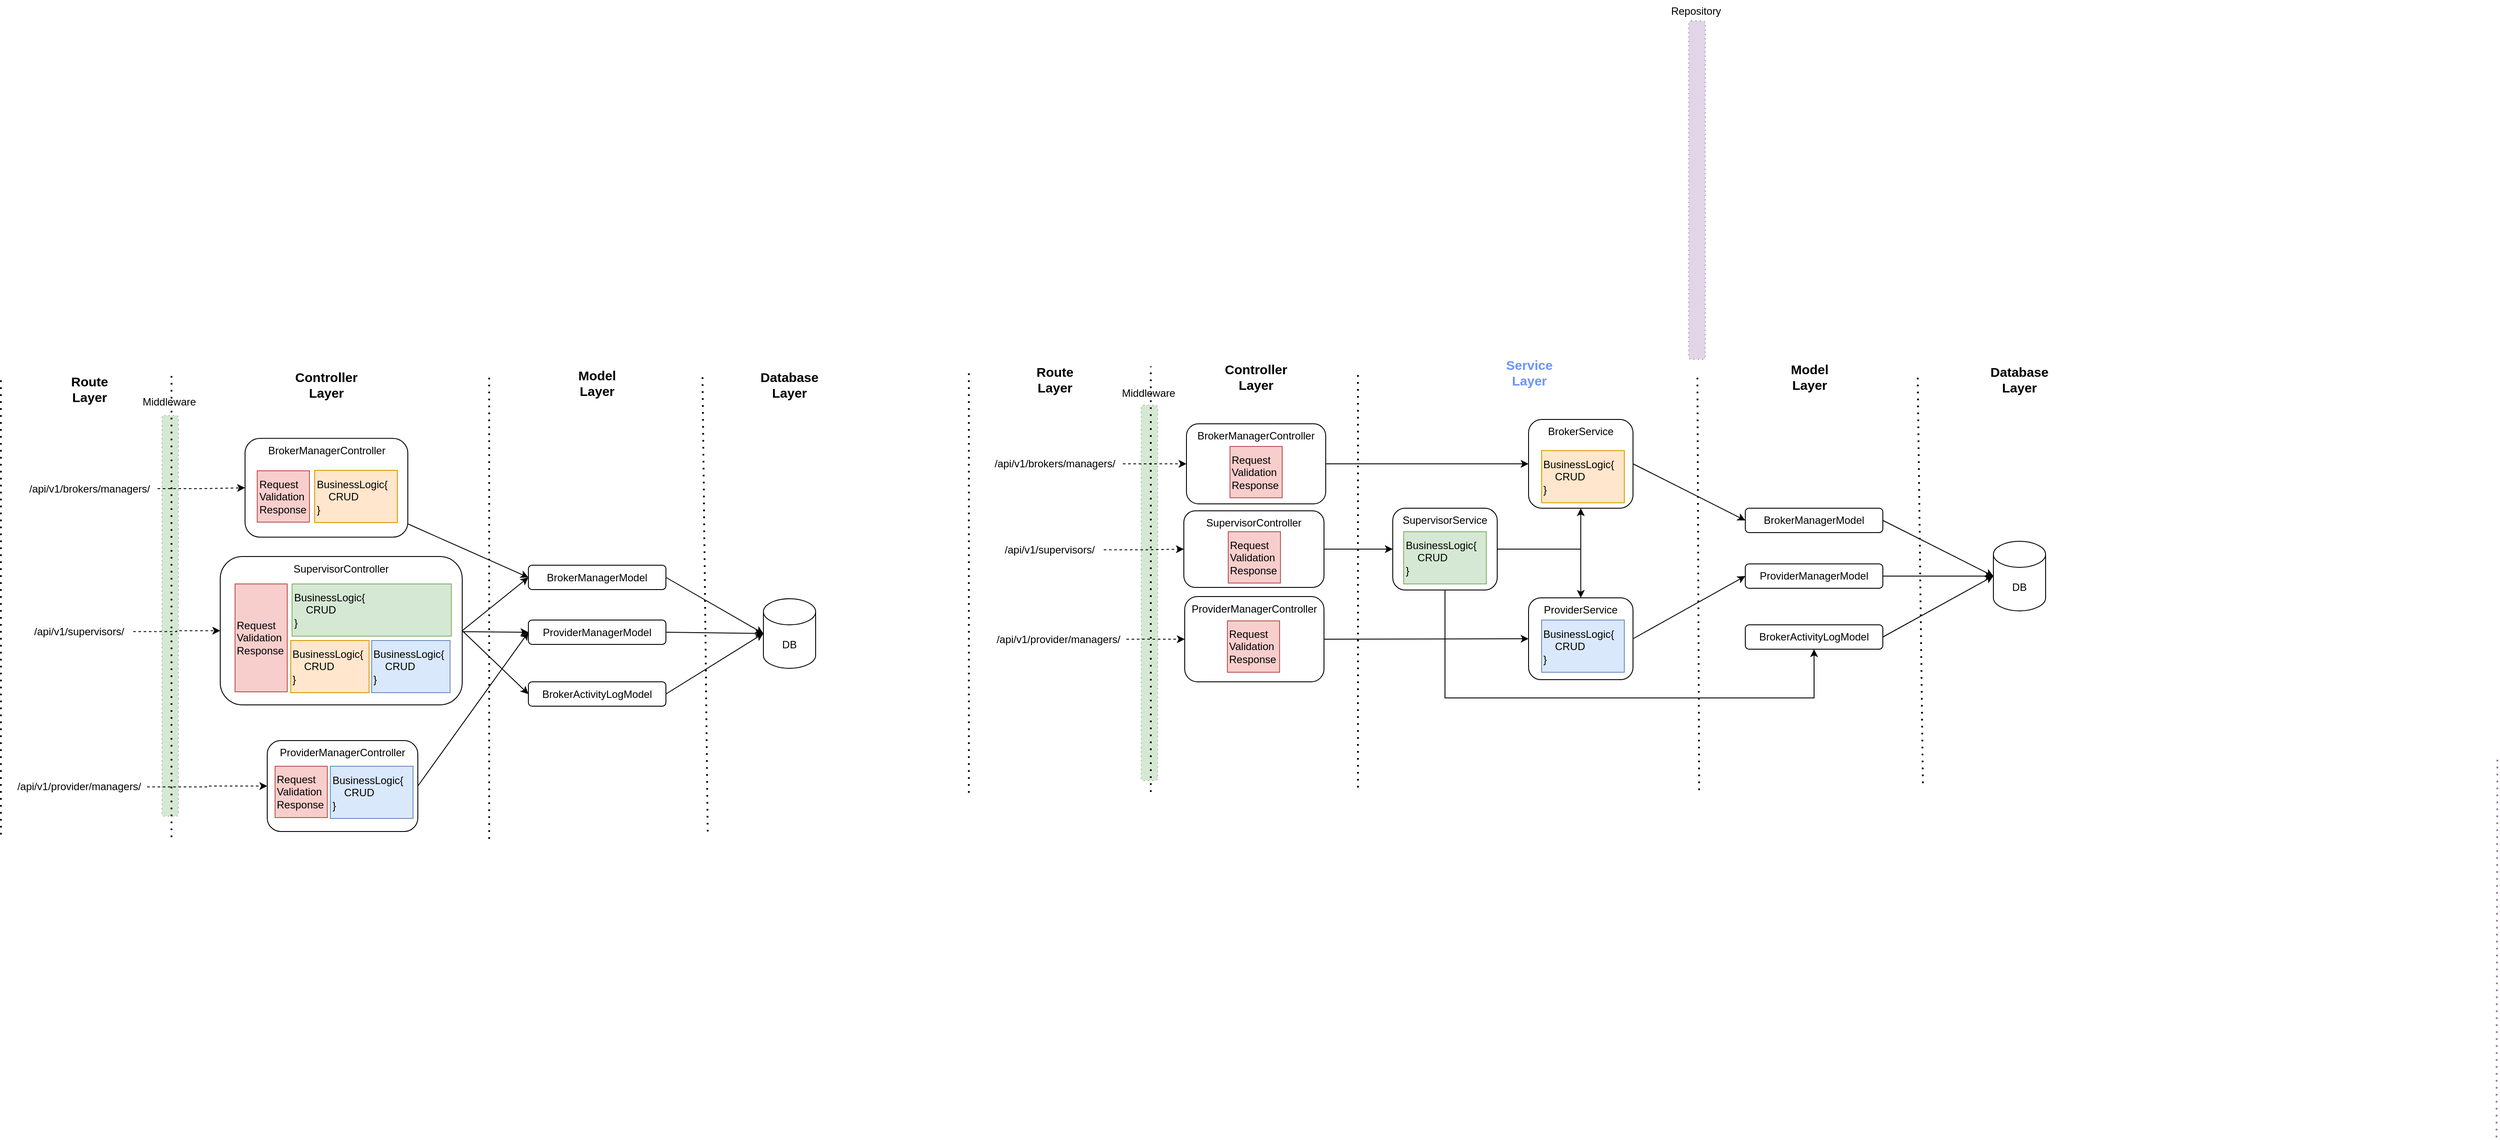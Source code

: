 <mxfile version="26.0.11">
  <diagram name="페이지-1" id="Y2dLASEYGfxgdQD2mr--">
    <mxGraphModel dx="3034" dy="2195" grid="0" gridSize="10" guides="1" tooltips="1" connect="1" arrows="1" fold="1" page="1" pageScale="1" pageWidth="1600" pageHeight="1400" background="none" math="0" shadow="0">
      <root>
        <mxCell id="0" />
        <mxCell id="1" parent="0" />
        <mxCell id="NHUCo9_RereNcycSFT4u-72" value="" style="group" vertex="1" connectable="0" parent="1">
          <mxGeometry x="253" y="111" width="77" height="458" as="geometry" />
        </mxCell>
        <mxCell id="NHUCo9_RereNcycSFT4u-73" value="" style="rounded=1;whiteSpace=wrap;html=1;fillColor=#d5e8d4;strokeColor=#82b366;labelBackgroundColor=none;dashed=1;dashPattern=1 4;" vertex="1" parent="NHUCo9_RereNcycSFT4u-72">
          <mxGeometry x="30" y="26.615" width="19" height="431.385" as="geometry" />
        </mxCell>
        <mxCell id="NHUCo9_RereNcycSFT4u-74" value="Middleware" style="text;html=1;align=center;verticalAlign=middle;resizable=0;points=[];autosize=1;strokeColor=none;fillColor=none;" vertex="1" parent="NHUCo9_RereNcycSFT4u-72">
          <mxGeometry x="-2" width="79" height="26" as="geometry" />
        </mxCell>
        <mxCell id="NHUCo9_RereNcycSFT4u-7" value="DB" style="shape=cylinder3;whiteSpace=wrap;html=1;boundedLbl=1;backgroundOutline=1;size=15;" vertex="1" parent="1">
          <mxGeometry x="1262" y="294" width="60" height="80" as="geometry" />
        </mxCell>
        <mxCell id="NHUCo9_RereNcycSFT4u-34" style="rounded=0;orthogonalLoop=1;jettySize=auto;html=1;edgeStyle=orthogonalEdgeStyle;entryX=0.5;entryY=1;entryDx=0;entryDy=0;" edge="1" parent="1" source="NHUCo9_RereNcycSFT4u-8" target="NHUCo9_RereNcycSFT4u-32">
          <mxGeometry relative="1" as="geometry" />
        </mxCell>
        <mxCell id="NHUCo9_RereNcycSFT4u-35" style="rounded=0;orthogonalLoop=1;jettySize=auto;html=1;edgeStyle=orthogonalEdgeStyle;entryX=0.5;entryY=0;entryDx=0;entryDy=0;" edge="1" parent="1" source="NHUCo9_RereNcycSFT4u-8" target="NHUCo9_RereNcycSFT4u-33">
          <mxGeometry relative="1" as="geometry" />
        </mxCell>
        <mxCell id="NHUCo9_RereNcycSFT4u-40" style="edgeStyle=orthogonalEdgeStyle;rounded=0;orthogonalLoop=1;jettySize=auto;html=1;entryX=0.5;entryY=1;entryDx=0;entryDy=0;" edge="1" parent="1" source="NHUCo9_RereNcycSFT4u-8" target="NHUCo9_RereNcycSFT4u-24">
          <mxGeometry relative="1" as="geometry">
            <Array as="points">
              <mxPoint x="632" y="474" />
              <mxPoint x="1056" y="474" />
            </Array>
          </mxGeometry>
        </mxCell>
        <mxCell id="NHUCo9_RereNcycSFT4u-8" value="SupervisorService" style="rounded=1;whiteSpace=wrap;html=1;verticalAlign=top;" vertex="1" parent="1">
          <mxGeometry x="572" y="256" width="120" height="94" as="geometry" />
        </mxCell>
        <mxCell id="NHUCo9_RereNcycSFT4u-11" value="" style="endArrow=none;dashed=1;html=1;dashPattern=1 3;strokeWidth=2;rounded=0;" edge="1" parent="1">
          <mxGeometry width="50" height="50" relative="1" as="geometry">
            <mxPoint x="85" y="583" as="sourcePoint" />
            <mxPoint x="85" y="98" as="targetPoint" />
          </mxGeometry>
        </mxCell>
        <mxCell id="NHUCo9_RereNcycSFT4u-14" value="" style="endArrow=none;dashed=1;html=1;dashPattern=1 3;strokeWidth=2;rounded=0;" edge="1" parent="1">
          <mxGeometry width="50" height="50" relative="1" as="geometry">
            <mxPoint x="532" y="577" as="sourcePoint" />
            <mxPoint x="532" y="97" as="targetPoint" />
          </mxGeometry>
        </mxCell>
        <mxCell id="NHUCo9_RereNcycSFT4u-17" value="" style="endArrow=none;dashed=1;html=1;dashPattern=1 3;strokeWidth=2;rounded=0;fillColor=#e1d5e7;strokeColor=#9673a6;" edge="1" parent="1">
          <mxGeometry width="50" height="50" relative="1" as="geometry">
            <mxPoint x="1840" y="979" as="sourcePoint" />
            <mxPoint x="1841" y="539" as="targetPoint" />
          </mxGeometry>
        </mxCell>
        <mxCell id="NHUCo9_RereNcycSFT4u-43" style="rounded=0;orthogonalLoop=1;jettySize=auto;html=1;entryX=0;entryY=0.5;entryDx=0;entryDy=0;entryPerimeter=0;exitX=1;exitY=0.5;exitDx=0;exitDy=0;" edge="1" parent="1" source="NHUCo9_RereNcycSFT4u-22" target="NHUCo9_RereNcycSFT4u-7">
          <mxGeometry relative="1" as="geometry" />
        </mxCell>
        <mxCell id="NHUCo9_RereNcycSFT4u-22" value="BrokerManagerModel" style="rounded=1;whiteSpace=wrap;html=1;" vertex="1" parent="1">
          <mxGeometry x="977" y="256" width="158" height="28" as="geometry" />
        </mxCell>
        <mxCell id="NHUCo9_RereNcycSFT4u-23" value="ProviderManagerModel" style="rounded=1;whiteSpace=wrap;html=1;" vertex="1" parent="1">
          <mxGeometry x="977" y="320" width="158" height="28" as="geometry" />
        </mxCell>
        <mxCell id="NHUCo9_RereNcycSFT4u-24" value="BrokerActivityLogModel" style="rounded=1;whiteSpace=wrap;html=1;" vertex="1" parent="1">
          <mxGeometry x="977" y="390" width="158" height="28" as="geometry" />
        </mxCell>
        <mxCell id="NHUCo9_RereNcycSFT4u-27" value="" style="endArrow=none;dashed=1;html=1;dashPattern=1 3;strokeWidth=2;rounded=0;" edge="1" parent="1">
          <mxGeometry width="50" height="50" relative="1" as="geometry">
            <mxPoint x="1181" y="572" as="sourcePoint" />
            <mxPoint x="1175" y="101" as="targetPoint" />
          </mxGeometry>
        </mxCell>
        <mxCell id="NHUCo9_RereNcycSFT4u-28" style="edgeStyle=orthogonalEdgeStyle;rounded=0;orthogonalLoop=1;jettySize=auto;html=1;exitX=0.5;exitY=1;exitDx=0;exitDy=0;" edge="1" parent="1">
          <mxGeometry relative="1" as="geometry">
            <mxPoint x="1048" y="161" as="sourcePoint" />
            <mxPoint x="1048" y="161" as="targetPoint" />
          </mxGeometry>
        </mxCell>
        <mxCell id="NHUCo9_RereNcycSFT4u-36" style="rounded=0;orthogonalLoop=1;jettySize=auto;html=1;entryX=0;entryY=0.5;entryDx=0;entryDy=0;exitX=1;exitY=0.5;exitDx=0;exitDy=0;" edge="1" parent="1" source="NHUCo9_RereNcycSFT4u-32" target="NHUCo9_RereNcycSFT4u-22">
          <mxGeometry relative="1" as="geometry" />
        </mxCell>
        <mxCell id="NHUCo9_RereNcycSFT4u-32" value="BrokerService&lt;span style=&quot;color: rgba(0, 0, 0, 0); font-family: monospace; font-size: 0px; text-align: start; text-wrap-mode: nowrap;&quot;&gt;%3CmxGraphModel%3E%3Croot%3E%3CmxCell%20id%3D%220%22%2F%3E%3CmxCell%20id%3D%221%22%20parent%3D%220%22%2F%3E%3CmxCell%20id%3D%222%22%20value%3D%22SupervisorService%22%20style%3D%22rounded%3D1%3BwhiteSpace%3Dwrap%3Bhtml%3D1%3B%22%20vertex%3D%221%22%20parent%3D%221%22%3E%3CmxGeometry%20x%3D%22569%22%20y%3D%22289%22%20width%3D%22120%22%20height%3D%2260%22%20as%3D%22geometry%22%2F%3E%3C%2FmxCell%3E%3C%2Froot%3E%3C%2FmxGraphModel%3E&lt;/span&gt;" style="rounded=1;whiteSpace=wrap;html=1;verticalAlign=top;" vertex="1" parent="1">
          <mxGeometry x="728" y="154" width="120" height="102" as="geometry" />
        </mxCell>
        <mxCell id="NHUCo9_RereNcycSFT4u-37" style="rounded=0;orthogonalLoop=1;jettySize=auto;html=1;entryX=0;entryY=0.5;entryDx=0;entryDy=0;exitX=1;exitY=0.5;exitDx=0;exitDy=0;" edge="1" parent="1" source="NHUCo9_RereNcycSFT4u-33" target="NHUCo9_RereNcycSFT4u-23">
          <mxGeometry relative="1" as="geometry" />
        </mxCell>
        <mxCell id="NHUCo9_RereNcycSFT4u-33" value="ProviderService" style="rounded=1;whiteSpace=wrap;html=1;verticalAlign=top;" vertex="1" parent="1">
          <mxGeometry x="728" y="359" width="120" height="94" as="geometry" />
        </mxCell>
        <mxCell id="NHUCo9_RereNcycSFT4u-41" style="rounded=0;orthogonalLoop=1;jettySize=auto;html=1;entryX=0;entryY=0.5;entryDx=0;entryDy=0;entryPerimeter=0;exitX=1;exitY=0.5;exitDx=0;exitDy=0;" edge="1" parent="1" source="NHUCo9_RereNcycSFT4u-24" target="NHUCo9_RereNcycSFT4u-7">
          <mxGeometry relative="1" as="geometry" />
        </mxCell>
        <mxCell id="NHUCo9_RereNcycSFT4u-42" style="edgeStyle=orthogonalEdgeStyle;rounded=0;orthogonalLoop=1;jettySize=auto;html=1;entryX=0;entryY=0.5;entryDx=0;entryDy=0;entryPerimeter=0;curved=1;" edge="1" parent="1" source="NHUCo9_RereNcycSFT4u-23" target="NHUCo9_RereNcycSFT4u-7">
          <mxGeometry relative="1" as="geometry" />
        </mxCell>
        <mxCell id="NHUCo9_RereNcycSFT4u-49" style="edgeStyle=orthogonalEdgeStyle;rounded=0;orthogonalLoop=1;jettySize=auto;html=1;curved=1;" edge="1" parent="1" source="NHUCo9_RereNcycSFT4u-46" target="NHUCo9_RereNcycSFT4u-8">
          <mxGeometry relative="1" as="geometry" />
        </mxCell>
        <mxCell id="NHUCo9_RereNcycSFT4u-46" value="SupervisorController" style="rounded=1;whiteSpace=wrap;html=1;verticalAlign=top;" vertex="1" parent="1">
          <mxGeometry x="332" y="259" width="161" height="88" as="geometry" />
        </mxCell>
        <mxCell id="NHUCo9_RereNcycSFT4u-50" style="rounded=0;orthogonalLoop=1;jettySize=auto;html=1;entryX=0;entryY=0.5;entryDx=0;entryDy=0;edgeStyle=orthogonalEdgeStyle;curved=1;" edge="1" parent="1" source="NHUCo9_RereNcycSFT4u-47" target="NHUCo9_RereNcycSFT4u-32">
          <mxGeometry relative="1" as="geometry" />
        </mxCell>
        <mxCell id="NHUCo9_RereNcycSFT4u-47" value="BrokerManagerController" style="rounded=1;whiteSpace=wrap;html=1;verticalAlign=top;" vertex="1" parent="1">
          <mxGeometry x="335" y="159" width="160" height="92" as="geometry" />
        </mxCell>
        <mxCell id="NHUCo9_RereNcycSFT4u-51" style="rounded=0;orthogonalLoop=1;jettySize=auto;html=1;entryX=0;entryY=0.5;entryDx=0;entryDy=0;edgeStyle=orthogonalEdgeStyle;curved=1;" edge="1" parent="1" source="NHUCo9_RereNcycSFT4u-48" target="NHUCo9_RereNcycSFT4u-33">
          <mxGeometry relative="1" as="geometry" />
        </mxCell>
        <mxCell id="NHUCo9_RereNcycSFT4u-48" value="ProviderManagerController" style="rounded=1;whiteSpace=wrap;html=1;verticalAlign=top;" vertex="1" parent="1">
          <mxGeometry x="333" y="357.5" width="160" height="98" as="geometry" />
        </mxCell>
        <mxCell id="NHUCo9_RereNcycSFT4u-62" style="edgeStyle=orthogonalEdgeStyle;rounded=0;orthogonalLoop=1;jettySize=auto;html=1;entryX=0;entryY=0.5;entryDx=0;entryDy=0;dashed=1;" edge="1" parent="1" source="NHUCo9_RereNcycSFT4u-57" target="NHUCo9_RereNcycSFT4u-48">
          <mxGeometry relative="1" as="geometry" />
        </mxCell>
        <mxCell id="NHUCo9_RereNcycSFT4u-57" value="/api/v1/provider/managers/" style="text;html=1;align=center;verticalAlign=middle;whiteSpace=wrap;rounded=0;" vertex="1" parent="1">
          <mxGeometry x="110" y="392" width="156" height="29" as="geometry" />
        </mxCell>
        <mxCell id="NHUCo9_RereNcycSFT4u-60" style="edgeStyle=orthogonalEdgeStyle;rounded=0;orthogonalLoop=1;jettySize=auto;html=1;dashed=1;" edge="1" parent="1" source="NHUCo9_RereNcycSFT4u-58" target="NHUCo9_RereNcycSFT4u-47">
          <mxGeometry relative="1" as="geometry" />
        </mxCell>
        <mxCell id="NHUCo9_RereNcycSFT4u-58" value="/api/v1/brokers/managers/" style="text;html=1;align=center;verticalAlign=middle;whiteSpace=wrap;rounded=0;" vertex="1" parent="1">
          <mxGeometry x="106" y="190.5" width="156" height="29" as="geometry" />
        </mxCell>
        <mxCell id="NHUCo9_RereNcycSFT4u-61" style="edgeStyle=orthogonalEdgeStyle;rounded=0;orthogonalLoop=1;jettySize=auto;html=1;entryX=0;entryY=0.5;entryDx=0;entryDy=0;dashed=1;" edge="1" parent="1" source="NHUCo9_RereNcycSFT4u-59" target="NHUCo9_RereNcycSFT4u-46">
          <mxGeometry relative="1" as="geometry" />
        </mxCell>
        <mxCell id="NHUCo9_RereNcycSFT4u-59" value="/api/v1/supervisors/" style="text;html=1;align=center;verticalAlign=middle;whiteSpace=wrap;rounded=0;" vertex="1" parent="1">
          <mxGeometry x="116" y="289.25" width="124" height="29" as="geometry" />
        </mxCell>
        <mxCell id="NHUCo9_RereNcycSFT4u-65" value="" style="endArrow=none;dashed=1;html=1;dashPattern=1 3;strokeWidth=2;rounded=0;" edge="1" parent="1">
          <mxGeometry width="50" height="50" relative="1" as="geometry">
            <mxPoint x="924" y="580" as="sourcePoint" />
            <mxPoint x="922" y="102" as="targetPoint" />
          </mxGeometry>
        </mxCell>
        <mxCell id="NHUCo9_RereNcycSFT4u-70" value="" style="group" vertex="1" connectable="0" parent="1">
          <mxGeometry x="882" y="-328" width="75" height="413" as="geometry" />
        </mxCell>
        <mxCell id="NHUCo9_RereNcycSFT4u-53" value="" style="rounded=1;whiteSpace=wrap;html=1;fillColor=#e1d5e7;strokeColor=#9673a6;labelBackgroundColor=none;dashed=1;dashPattern=1 4;" vertex="1" parent="NHUCo9_RereNcycSFT4u-70">
          <mxGeometry x="30" y="24" width="19" height="389" as="geometry" />
        </mxCell>
        <mxCell id="NHUCo9_RereNcycSFT4u-68" value="Repository" style="text;html=1;align=center;verticalAlign=middle;resizable=0;points=[];autosize=1;strokeColor=none;fillColor=none;" vertex="1" parent="NHUCo9_RereNcycSFT4u-70">
          <mxGeometry width="75" height="26" as="geometry" />
        </mxCell>
        <mxCell id="NHUCo9_RereNcycSFT4u-71" value="" style="endArrow=none;dashed=1;html=1;dashPattern=1 3;strokeWidth=2;rounded=0;" edge="1" parent="1">
          <mxGeometry width="50" height="50" relative="1" as="geometry">
            <mxPoint x="294" y="582" as="sourcePoint" />
            <mxPoint x="294" y="93" as="targetPoint" />
          </mxGeometry>
        </mxCell>
        <mxCell id="NHUCo9_RereNcycSFT4u-75" value="" style="group" vertex="1" connectable="0" parent="1">
          <mxGeometry x="-872" y="121" width="77" height="489" as="geometry" />
        </mxCell>
        <mxCell id="NHUCo9_RereNcycSFT4u-76" value="" style="rounded=1;whiteSpace=wrap;html=1;fillColor=#d5e8d4;strokeColor=#82b366;labelBackgroundColor=none;dashed=1;dashPattern=1 4;" vertex="1" parent="NHUCo9_RereNcycSFT4u-75">
          <mxGeometry x="30" y="28.416" width="19" height="460.584" as="geometry" />
        </mxCell>
        <mxCell id="NHUCo9_RereNcycSFT4u-77" value="Middleware" style="text;html=1;align=center;verticalAlign=middle;resizable=0;points=[];autosize=1;strokeColor=none;fillColor=none;" vertex="1" parent="NHUCo9_RereNcycSFT4u-75">
          <mxGeometry x="-2" width="79" height="26" as="geometry" />
        </mxCell>
        <mxCell id="NHUCo9_RereNcycSFT4u-78" value="DB" style="shape=cylinder3;whiteSpace=wrap;html=1;boundedLbl=1;backgroundOutline=1;size=15;" vertex="1" parent="1">
          <mxGeometry x="-151" y="360" width="60" height="80" as="geometry" />
        </mxCell>
        <mxCell id="NHUCo9_RereNcycSFT4u-83" value="" style="endArrow=none;dashed=1;html=1;dashPattern=1 3;strokeWidth=2;rounded=0;" edge="1" parent="1">
          <mxGeometry width="50" height="50" relative="1" as="geometry">
            <mxPoint x="-1027" y="631" as="sourcePoint" />
            <mxPoint x="-1027" y="106" as="targetPoint" />
          </mxGeometry>
        </mxCell>
        <mxCell id="NHUCo9_RereNcycSFT4u-84" value="Route&lt;br&gt;Layer" style="text;html=1;align=center;verticalAlign=middle;whiteSpace=wrap;rounded=0;fontStyle=1;fontSize=15;" vertex="1" parent="1">
          <mxGeometry x="-955" y="104" width="60" height="30" as="geometry" />
        </mxCell>
        <mxCell id="NHUCo9_RereNcycSFT4u-85" value="" style="endArrow=none;dashed=1;html=1;dashPattern=1 3;strokeWidth=2;rounded=0;" edge="1" parent="1">
          <mxGeometry width="50" height="50" relative="1" as="geometry">
            <mxPoint x="-466" y="636" as="sourcePoint" />
            <mxPoint x="-466" y="103" as="targetPoint" />
          </mxGeometry>
        </mxCell>
        <mxCell id="NHUCo9_RereNcycSFT4u-86" value="Controller Layer" style="text;html=1;align=center;verticalAlign=middle;whiteSpace=wrap;rounded=0;fontStyle=1;fontSize=15;" vertex="1" parent="1">
          <mxGeometry x="-686" y="99" width="66" height="30" as="geometry" />
        </mxCell>
        <mxCell id="NHUCo9_RereNcycSFT4u-88" value="Model&lt;div&gt;Layer&lt;/div&gt;" style="text;html=1;align=center;verticalAlign=middle;whiteSpace=wrap;rounded=0;fontStyle=1;fontSize=15;" vertex="1" parent="1">
          <mxGeometry x="-375" y="97" width="66" height="30" as="geometry" />
        </mxCell>
        <mxCell id="NHUCo9_RereNcycSFT4u-89" style="rounded=0;orthogonalLoop=1;jettySize=auto;html=1;entryX=0;entryY=0.5;entryDx=0;entryDy=0;entryPerimeter=0;exitX=1;exitY=0.5;exitDx=0;exitDy=0;" edge="1" parent="1" source="NHUCo9_RereNcycSFT4u-90" target="NHUCo9_RereNcycSFT4u-78">
          <mxGeometry relative="1" as="geometry" />
        </mxCell>
        <mxCell id="NHUCo9_RereNcycSFT4u-90" value="BrokerManagerModel" style="rounded=1;whiteSpace=wrap;html=1;" vertex="1" parent="1">
          <mxGeometry x="-421" y="321.5" width="158" height="28" as="geometry" />
        </mxCell>
        <mxCell id="NHUCo9_RereNcycSFT4u-91" value="ProviderManagerModel" style="rounded=1;whiteSpace=wrap;html=1;" vertex="1" parent="1">
          <mxGeometry x="-421" y="384.5" width="158" height="28" as="geometry" />
        </mxCell>
        <mxCell id="NHUCo9_RereNcycSFT4u-92" value="BrokerActivityLogModel" style="rounded=1;whiteSpace=wrap;html=1;" vertex="1" parent="1">
          <mxGeometry x="-421" y="455.5" width="158" height="28" as="geometry" />
        </mxCell>
        <mxCell id="NHUCo9_RereNcycSFT4u-93" value="" style="endArrow=none;dashed=1;html=1;dashPattern=1 3;strokeWidth=2;rounded=0;" edge="1" parent="1">
          <mxGeometry width="50" height="50" relative="1" as="geometry">
            <mxPoint x="-215" y="627.5" as="sourcePoint" />
            <mxPoint x="-221" y="101.5" as="targetPoint" />
          </mxGeometry>
        </mxCell>
        <mxCell id="NHUCo9_RereNcycSFT4u-94" style="edgeStyle=orthogonalEdgeStyle;rounded=0;orthogonalLoop=1;jettySize=auto;html=1;exitX=0.5;exitY=1;exitDx=0;exitDy=0;" edge="1" parent="1" source="NHUCo9_RereNcycSFT4u-88" target="NHUCo9_RereNcycSFT4u-88">
          <mxGeometry relative="1" as="geometry" />
        </mxCell>
        <mxCell id="NHUCo9_RereNcycSFT4u-95" style="rounded=0;orthogonalLoop=1;jettySize=auto;html=1;entryX=0;entryY=0.5;entryDx=0;entryDy=0;" edge="1" parent="1" source="NHUCo9_RereNcycSFT4u-104" target="NHUCo9_RereNcycSFT4u-90">
          <mxGeometry relative="1" as="geometry">
            <mxPoint x="-580" y="234" as="sourcePoint" />
          </mxGeometry>
        </mxCell>
        <mxCell id="NHUCo9_RereNcycSFT4u-97" style="rounded=0;orthogonalLoop=1;jettySize=auto;html=1;entryX=0;entryY=0.5;entryDx=0;entryDy=0;exitX=1;exitY=0.5;exitDx=0;exitDy=0;" edge="1" parent="1" source="NHUCo9_RereNcycSFT4u-106" target="NHUCo9_RereNcycSFT4u-91">
          <mxGeometry relative="1" as="geometry">
            <mxPoint x="-580" y="383" as="sourcePoint" />
          </mxGeometry>
        </mxCell>
        <mxCell id="NHUCo9_RereNcycSFT4u-99" style="rounded=0;orthogonalLoop=1;jettySize=auto;html=1;entryX=0;entryY=0.5;entryDx=0;entryDy=0;entryPerimeter=0;exitX=1;exitY=0.5;exitDx=0;exitDy=0;" edge="1" parent="1" source="NHUCo9_RereNcycSFT4u-92" target="NHUCo9_RereNcycSFT4u-78">
          <mxGeometry relative="1" as="geometry" />
        </mxCell>
        <mxCell id="NHUCo9_RereNcycSFT4u-100" style="rounded=0;orthogonalLoop=1;jettySize=auto;html=1;entryX=0;entryY=0.5;entryDx=0;entryDy=0;entryPerimeter=0;exitX=1;exitY=0.5;exitDx=0;exitDy=0;" edge="1" parent="1" source="NHUCo9_RereNcycSFT4u-91" target="NHUCo9_RereNcycSFT4u-78">
          <mxGeometry relative="1" as="geometry" />
        </mxCell>
        <mxCell id="NHUCo9_RereNcycSFT4u-117" style="rounded=0;orthogonalLoop=1;jettySize=auto;html=1;entryX=0;entryY=0.5;entryDx=0;entryDy=0;" edge="1" parent="1" source="NHUCo9_RereNcycSFT4u-102" target="NHUCo9_RereNcycSFT4u-91">
          <mxGeometry relative="1" as="geometry" />
        </mxCell>
        <mxCell id="NHUCo9_RereNcycSFT4u-119" style="rounded=0;orthogonalLoop=1;jettySize=auto;html=1;entryX=0;entryY=0.5;entryDx=0;entryDy=0;exitX=1;exitY=0.5;exitDx=0;exitDy=0;" edge="1" parent="1" source="NHUCo9_RereNcycSFT4u-102" target="NHUCo9_RereNcycSFT4u-92">
          <mxGeometry relative="1" as="geometry" />
        </mxCell>
        <mxCell id="NHUCo9_RereNcycSFT4u-120" style="rounded=0;orthogonalLoop=1;jettySize=auto;html=1;entryX=0;entryY=0.5;entryDx=0;entryDy=0;exitX=1;exitY=0.5;exitDx=0;exitDy=0;" edge="1" parent="1" source="NHUCo9_RereNcycSFT4u-102" target="NHUCo9_RereNcycSFT4u-90">
          <mxGeometry relative="1" as="geometry" />
        </mxCell>
        <mxCell id="NHUCo9_RereNcycSFT4u-102" value="SupervisorController" style="rounded=1;whiteSpace=wrap;html=1;verticalAlign=top;" vertex="1" parent="1">
          <mxGeometry x="-775" y="311.5" width="278" height="170.5" as="geometry" />
        </mxCell>
        <mxCell id="NHUCo9_RereNcycSFT4u-104" value="BrokerManagerController" style="rounded=1;whiteSpace=wrap;html=1;verticalAlign=top;" vertex="1" parent="1">
          <mxGeometry x="-746.5" y="175.75" width="187" height="113.5" as="geometry" />
        </mxCell>
        <mxCell id="NHUCo9_RereNcycSFT4u-106" value="&lt;div&gt;&lt;span style=&quot;background-color: transparent; color: light-dark(rgb(0, 0, 0), rgb(255, 255, 255));&quot;&gt;ProviderManagerController&lt;/span&gt;&lt;/div&gt;" style="rounded=1;whiteSpace=wrap;html=1;verticalAlign=top;" vertex="1" parent="1">
          <mxGeometry x="-721" y="523" width="173" height="104.5" as="geometry" />
        </mxCell>
        <mxCell id="NHUCo9_RereNcycSFT4u-107" style="edgeStyle=orthogonalEdgeStyle;rounded=0;orthogonalLoop=1;jettySize=auto;html=1;entryX=0;entryY=0.5;entryDx=0;entryDy=0;dashed=1;" edge="1" parent="1" source="NHUCo9_RereNcycSFT4u-108" target="NHUCo9_RereNcycSFT4u-106">
          <mxGeometry relative="1" as="geometry" />
        </mxCell>
        <mxCell id="NHUCo9_RereNcycSFT4u-108" value="/api/v1/provider/managers/" style="text;html=1;align=center;verticalAlign=middle;whiteSpace=wrap;rounded=0;" vertex="1" parent="1">
          <mxGeometry x="-1015" y="561.75" width="156" height="29" as="geometry" />
        </mxCell>
        <mxCell id="NHUCo9_RereNcycSFT4u-109" style="edgeStyle=orthogonalEdgeStyle;rounded=0;orthogonalLoop=1;jettySize=auto;html=1;dashed=1;" edge="1" parent="1" source="NHUCo9_RereNcycSFT4u-110" target="NHUCo9_RereNcycSFT4u-104">
          <mxGeometry relative="1" as="geometry" />
        </mxCell>
        <mxCell id="NHUCo9_RereNcycSFT4u-110" value="/api/v1/brokers/managers/" style="text;html=1;align=center;verticalAlign=middle;whiteSpace=wrap;rounded=0;" vertex="1" parent="1">
          <mxGeometry x="-1003" y="219" width="156" height="29" as="geometry" />
        </mxCell>
        <mxCell id="NHUCo9_RereNcycSFT4u-111" style="edgeStyle=orthogonalEdgeStyle;rounded=0;orthogonalLoop=1;jettySize=auto;html=1;entryX=0;entryY=0.5;entryDx=0;entryDy=0;dashed=1;" edge="1" parent="1" source="NHUCo9_RereNcycSFT4u-112" target="NHUCo9_RereNcycSFT4u-102">
          <mxGeometry relative="1" as="geometry">
            <mxPoint x="-824" y="396.75" as="targetPoint" />
          </mxGeometry>
        </mxCell>
        <mxCell id="NHUCo9_RereNcycSFT4u-112" value="/api/v1/supervisors/" style="text;html=1;align=center;verticalAlign=middle;whiteSpace=wrap;rounded=0;" vertex="1" parent="1">
          <mxGeometry x="-999" y="383.25" width="124" height="29" as="geometry" />
        </mxCell>
        <mxCell id="NHUCo9_RereNcycSFT4u-114" value="" style="endArrow=none;dashed=1;html=1;dashPattern=1 3;strokeWidth=2;rounded=0;" edge="1" parent="1">
          <mxGeometry width="50" height="50" relative="1" as="geometry">
            <mxPoint x="-831" y="634" as="sourcePoint" />
            <mxPoint x="-831" y="103" as="targetPoint" />
          </mxGeometry>
        </mxCell>
        <mxCell id="NHUCo9_RereNcycSFT4u-122" value="&lt;div&gt;BusinessLogic{&lt;br&gt;&lt;span style=&quot;background-color: transparent; color: light-dark(rgb(0, 0, 0), rgb(255, 255, 255));&quot;&gt;&amp;nbsp; &amp;nbsp; CRUD&lt;br&gt;}&lt;/span&gt;&lt;/div&gt;" style="text;html=1;align=left;verticalAlign=middle;whiteSpace=wrap;rounded=0;fillColor=#dae8fc;strokeColor=#6c8ebf;" vertex="1" parent="1">
          <mxGeometry x="-648.5" y="552.5" width="95" height="60" as="geometry" />
        </mxCell>
        <mxCell id="NHUCo9_RereNcycSFT4u-125" value="&lt;div&gt;BusinessLogic{&lt;br&gt;&lt;span style=&quot;background-color: transparent; color: light-dark(rgb(0, 0, 0), rgb(255, 255, 255));&quot;&gt;&amp;nbsp; &amp;nbsp; CRUD&lt;br&gt;}&lt;/span&gt;&lt;/div&gt;" style="text;html=1;align=left;verticalAlign=middle;whiteSpace=wrap;rounded=0;fillColor=#ffe6cc;strokeColor=#d79b00;" vertex="1" parent="1">
          <mxGeometry x="-694" y="408" width="90" height="60" as="geometry" />
        </mxCell>
        <mxCell id="NHUCo9_RereNcycSFT4u-126" value="&lt;div&gt;BusinessLogic{&lt;br&gt;&lt;span style=&quot;background-color: transparent; color: light-dark(rgb(0, 0, 0), rgb(255, 255, 255));&quot;&gt;&amp;nbsp; &amp;nbsp; CRUD&lt;br&gt;}&lt;/span&gt;&lt;/div&gt;" style="text;html=1;align=left;verticalAlign=middle;whiteSpace=wrap;rounded=0;fillColor=#ffe6cc;strokeColor=#d79b00;" vertex="1" parent="1">
          <mxGeometry x="-666.5" y="212.5" width="95" height="60" as="geometry" />
        </mxCell>
        <mxCell id="NHUCo9_RereNcycSFT4u-127" value="&lt;div&gt;BusinessLogic{&lt;br&gt;&lt;span style=&quot;background-color: transparent; color: light-dark(rgb(0, 0, 0), rgb(255, 255, 255));&quot;&gt;&amp;nbsp; &amp;nbsp; CRUD&lt;br&gt;}&lt;/span&gt;&lt;/div&gt;" style="text;html=1;align=left;verticalAlign=middle;whiteSpace=wrap;rounded=0;fillColor=#dae8fc;strokeColor=#6c8ebf;" vertex="1" parent="1">
          <mxGeometry x="-601" y="408" width="90" height="60" as="geometry" />
        </mxCell>
        <mxCell id="NHUCo9_RereNcycSFT4u-129" value="&lt;div&gt;BusinessLogic{&lt;br&gt;&lt;span style=&quot;background-color: transparent; color: light-dark(rgb(0, 0, 0), rgb(255, 255, 255));&quot;&gt;&amp;nbsp; &amp;nbsp; CRUD&lt;br&gt;}&lt;/span&gt;&lt;/div&gt;" style="text;html=1;align=left;verticalAlign=middle;whiteSpace=wrap;rounded=0;fillColor=#ffe6cc;strokeColor=#d79b00;" vertex="1" parent="1">
          <mxGeometry x="743" y="189.75" width="95" height="60" as="geometry" />
        </mxCell>
        <mxCell id="NHUCo9_RereNcycSFT4u-130" value="&lt;div&gt;BusinessLogic{&lt;br&gt;&lt;span style=&quot;background-color: transparent; color: light-dark(rgb(0, 0, 0), rgb(255, 255, 255));&quot;&gt;&amp;nbsp; &amp;nbsp; CRUD&lt;br&gt;}&lt;/span&gt;&lt;/div&gt;" style="text;html=1;align=left;verticalAlign=middle;whiteSpace=wrap;rounded=0;fillColor=#dae8fc;strokeColor=#6c8ebf;" vertex="1" parent="1">
          <mxGeometry x="743" y="384.5" width="95" height="60" as="geometry" />
        </mxCell>
        <mxCell id="NHUCo9_RereNcycSFT4u-131" value="&lt;div&gt;BusinessLogic{&lt;br&gt;&lt;span style=&quot;background-color: transparent; color: light-dark(rgb(0, 0, 0), rgb(255, 255, 255));&quot;&gt;&amp;nbsp; &amp;nbsp; CRUD&lt;br&gt;}&lt;/span&gt;&lt;/div&gt;" style="text;html=1;align=left;verticalAlign=middle;whiteSpace=wrap;rounded=0;fillColor=#d5e8d4;strokeColor=#82b366;" vertex="1" parent="1">
          <mxGeometry x="-692.5" y="343" width="183" height="60" as="geometry" />
        </mxCell>
        <mxCell id="NHUCo9_RereNcycSFT4u-132" value="&lt;div&gt;BusinessLogic{&lt;br&gt;&lt;span style=&quot;background-color: transparent; color: light-dark(rgb(0, 0, 0), rgb(255, 255, 255));&quot;&gt;&amp;nbsp; &amp;nbsp; CRUD&lt;br&gt;}&lt;/span&gt;&lt;/div&gt;" style="text;html=1;align=left;verticalAlign=middle;whiteSpace=wrap;rounded=0;fillColor=#d5e8d4;strokeColor=#82b366;" vertex="1" parent="1">
          <mxGeometry x="584.5" y="283" width="95" height="60" as="geometry" />
        </mxCell>
        <mxCell id="NHUCo9_RereNcycSFT4u-133" value="Database&lt;br&gt;Layer" style="text;html=1;align=center;verticalAlign=middle;whiteSpace=wrap;rounded=0;fontStyle=1;fontSize=15;" vertex="1" parent="1">
          <mxGeometry x="-154" y="99" width="66" height="30" as="geometry" />
        </mxCell>
        <mxCell id="NHUCo9_RereNcycSFT4u-134" value="Route&lt;br&gt;Layer" style="text;html=1;align=center;verticalAlign=middle;whiteSpace=wrap;rounded=0;fontStyle=1;fontSize=15;" vertex="1" parent="1">
          <mxGeometry x="154" y="93" width="60" height="30" as="geometry" />
        </mxCell>
        <mxCell id="NHUCo9_RereNcycSFT4u-135" value="Controller Layer" style="text;html=1;align=center;verticalAlign=middle;whiteSpace=wrap;rounded=0;fontStyle=1;fontSize=15;" vertex="1" parent="1">
          <mxGeometry x="382" y="90" width="66" height="30" as="geometry" />
        </mxCell>
        <mxCell id="NHUCo9_RereNcycSFT4u-136" value="Model&lt;div&gt;Layer&lt;/div&gt;" style="text;html=1;align=center;verticalAlign=middle;whiteSpace=wrap;rounded=0;fontStyle=1;fontSize=15;" vertex="1" parent="1">
          <mxGeometry x="1018" y="90" width="66" height="30" as="geometry" />
        </mxCell>
        <mxCell id="NHUCo9_RereNcycSFT4u-137" value="Database&lt;br&gt;Layer" style="text;html=1;align=center;verticalAlign=middle;whiteSpace=wrap;rounded=0;fontStyle=1;fontSize=15;" vertex="1" parent="1">
          <mxGeometry x="1259" y="93" width="66" height="30" as="geometry" />
        </mxCell>
        <mxCell id="NHUCo9_RereNcycSFT4u-139" value="Service&lt;br&gt;&lt;div&gt;Layer&lt;/div&gt;" style="text;html=1;align=center;verticalAlign=middle;whiteSpace=wrap;rounded=0;fontStyle=1;fontSize=15;fontColor=#6B93FF;" vertex="1" parent="1">
          <mxGeometry x="696" y="85" width="66" height="30" as="geometry" />
        </mxCell>
        <mxCell id="NHUCo9_RereNcycSFT4u-141" value="&lt;div&gt;Request&lt;br&gt;Validation&lt;br&gt;Response&lt;/div&gt;" style="text;html=1;align=left;verticalAlign=middle;whiteSpace=wrap;rounded=0;fillColor=#f8cecc;strokeColor=#b85450;" vertex="1" parent="1">
          <mxGeometry x="-732.5" y="213" width="60" height="59" as="geometry" />
        </mxCell>
        <mxCell id="NHUCo9_RereNcycSFT4u-142" value="&lt;div&gt;Request&lt;br&gt;Validation&lt;br&gt;Response&lt;/div&gt;" style="text;html=1;align=left;verticalAlign=middle;whiteSpace=wrap;rounded=0;fillColor=#f8cecc;strokeColor=#b85450;" vertex="1" parent="1">
          <mxGeometry x="-712" y="552.5" width="60" height="59" as="geometry" />
        </mxCell>
        <mxCell id="NHUCo9_RereNcycSFT4u-143" value="&lt;div&gt;Request&lt;br&gt;Validation&lt;br&gt;Response&lt;/div&gt;" style="text;html=1;align=left;verticalAlign=middle;whiteSpace=wrap;rounded=0;fillColor=#f8cecc;strokeColor=#b85450;" vertex="1" parent="1">
          <mxGeometry x="-758" y="343" width="60" height="124" as="geometry" />
        </mxCell>
        <mxCell id="NHUCo9_RereNcycSFT4u-145" value="&lt;div&gt;Request&lt;br&gt;Validation&lt;br&gt;Response&lt;/div&gt;" style="text;html=1;align=left;verticalAlign=middle;whiteSpace=wrap;rounded=0;fillColor=#f8cecc;strokeColor=#b85450;" vertex="1" parent="1">
          <mxGeometry x="382" y="385.5" width="60" height="59" as="geometry" />
        </mxCell>
        <mxCell id="NHUCo9_RereNcycSFT4u-147" value="&lt;div&gt;Request&lt;br&gt;Validation&lt;br&gt;Response&lt;/div&gt;" style="text;html=1;align=left;verticalAlign=middle;whiteSpace=wrap;rounded=0;fillColor=#f8cecc;strokeColor=#b85450;" vertex="1" parent="1">
          <mxGeometry x="383" y="283" width="60" height="59" as="geometry" />
        </mxCell>
        <mxCell id="NHUCo9_RereNcycSFT4u-148" value="&lt;div&gt;Request&lt;br&gt;Validation&lt;br&gt;Response&lt;/div&gt;" style="text;html=1;align=left;verticalAlign=middle;whiteSpace=wrap;rounded=0;fillColor=#f8cecc;strokeColor=#b85450;" vertex="1" parent="1">
          <mxGeometry x="385" y="185" width="60" height="59" as="geometry" />
        </mxCell>
      </root>
    </mxGraphModel>
  </diagram>
</mxfile>
